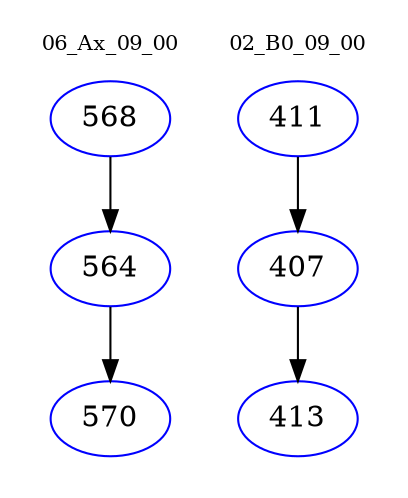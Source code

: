 digraph{
subgraph cluster_0 {
color = white
label = "06_Ax_09_00";
fontsize=10;
T0_568 [label="568", color="blue"]
T0_568 -> T0_564 [color="black"]
T0_564 [label="564", color="blue"]
T0_564 -> T0_570 [color="black"]
T0_570 [label="570", color="blue"]
}
subgraph cluster_1 {
color = white
label = "02_B0_09_00";
fontsize=10;
T1_411 [label="411", color="blue"]
T1_411 -> T1_407 [color="black"]
T1_407 [label="407", color="blue"]
T1_407 -> T1_413 [color="black"]
T1_413 [label="413", color="blue"]
}
}
